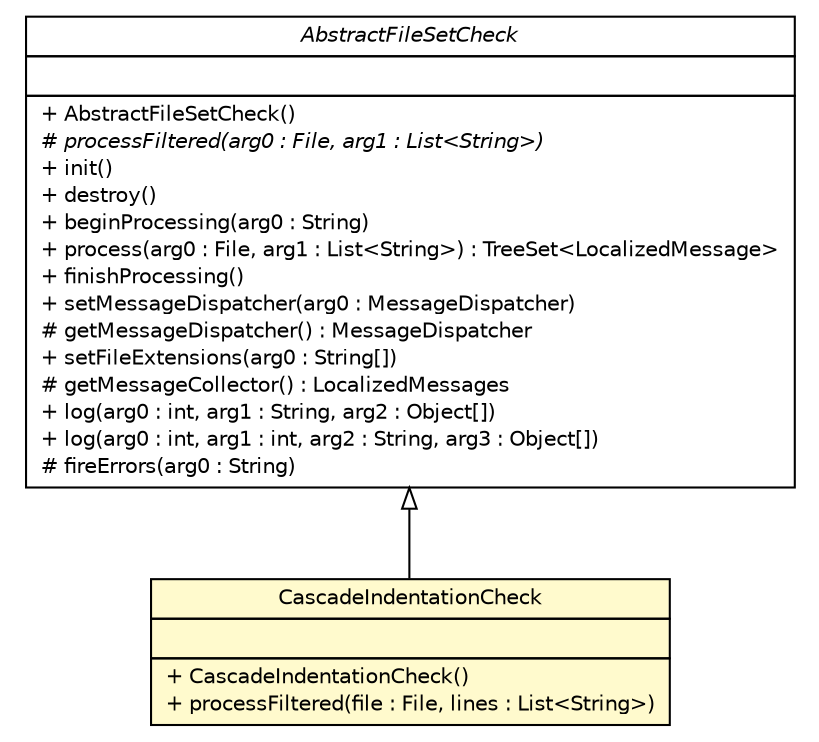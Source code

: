 #!/usr/local/bin/dot
#
# Class diagram 
# Generated by UMLGraph version 5.1 (http://www.umlgraph.org/)
#

digraph G {
	edge [fontname="Helvetica",fontsize=10,labelfontname="Helvetica",labelfontsize=10];
	node [fontname="Helvetica",fontsize=10,shape=plaintext];
	nodesep=0.25;
	ranksep=0.5;
	// com.qulice.checkstyle.CascadeIndentationCheck
	c48 [label=<<table title="com.qulice.checkstyle.CascadeIndentationCheck" border="0" cellborder="1" cellspacing="0" cellpadding="2" port="p" bgcolor="lemonChiffon" href="./CascadeIndentationCheck.html">
		<tr><td><table border="0" cellspacing="0" cellpadding="1">
<tr><td align="center" balign="center"> CascadeIndentationCheck </td></tr>
		</table></td></tr>
		<tr><td><table border="0" cellspacing="0" cellpadding="1">
<tr><td align="left" balign="left">  </td></tr>
		</table></td></tr>
		<tr><td><table border="0" cellspacing="0" cellpadding="1">
<tr><td align="left" balign="left"> + CascadeIndentationCheck() </td></tr>
<tr><td align="left" balign="left"> + processFiltered(file : File, lines : List&lt;String&gt;) </td></tr>
		</table></td></tr>
		</table>>, fontname="Helvetica", fontcolor="black", fontsize=10.0];
	//com.qulice.checkstyle.CascadeIndentationCheck extends com.puppycrawl.tools.checkstyle.api.AbstractFileSetCheck
	c62:p -> c48:p [dir=back,arrowtail=empty];
	// com.puppycrawl.tools.checkstyle.api.AbstractFileSetCheck
	c62 [label=<<table title="com.puppycrawl.tools.checkstyle.api.AbstractFileSetCheck" border="0" cellborder="1" cellspacing="0" cellpadding="2" port="p" href="http://java.sun.com/j2se/1.4.2/docs/api/com/puppycrawl/tools/checkstyle/api/AbstractFileSetCheck.html">
		<tr><td><table border="0" cellspacing="0" cellpadding="1">
<tr><td align="center" balign="center"><font face="Helvetica-Oblique"> AbstractFileSetCheck </font></td></tr>
		</table></td></tr>
		<tr><td><table border="0" cellspacing="0" cellpadding="1">
<tr><td align="left" balign="left">  </td></tr>
		</table></td></tr>
		<tr><td><table border="0" cellspacing="0" cellpadding="1">
<tr><td align="left" balign="left"> + AbstractFileSetCheck() </td></tr>
<tr><td align="left" balign="left"><font face="Helvetica-Oblique" point-size="10.0"> # processFiltered(arg0 : File, arg1 : List&lt;String&gt;) </font></td></tr>
<tr><td align="left" balign="left"> + init() </td></tr>
<tr><td align="left" balign="left"> + destroy() </td></tr>
<tr><td align="left" balign="left"> + beginProcessing(arg0 : String) </td></tr>
<tr><td align="left" balign="left"> + process(arg0 : File, arg1 : List&lt;String&gt;) : TreeSet&lt;LocalizedMessage&gt; </td></tr>
<tr><td align="left" balign="left"> + finishProcessing() </td></tr>
<tr><td align="left" balign="left"> + setMessageDispatcher(arg0 : MessageDispatcher) </td></tr>
<tr><td align="left" balign="left"> # getMessageDispatcher() : MessageDispatcher </td></tr>
<tr><td align="left" balign="left"> + setFileExtensions(arg0 : String[]) </td></tr>
<tr><td align="left" balign="left"> # getMessageCollector() : LocalizedMessages </td></tr>
<tr><td align="left" balign="left"> + log(arg0 : int, arg1 : String, arg2 : Object[]) </td></tr>
<tr><td align="left" balign="left"> + log(arg0 : int, arg1 : int, arg2 : String, arg3 : Object[]) </td></tr>
<tr><td align="left" balign="left"> # fireErrors(arg0 : String) </td></tr>
		</table></td></tr>
		</table>>, fontname="Helvetica", fontcolor="black", fontsize=10.0];
}

